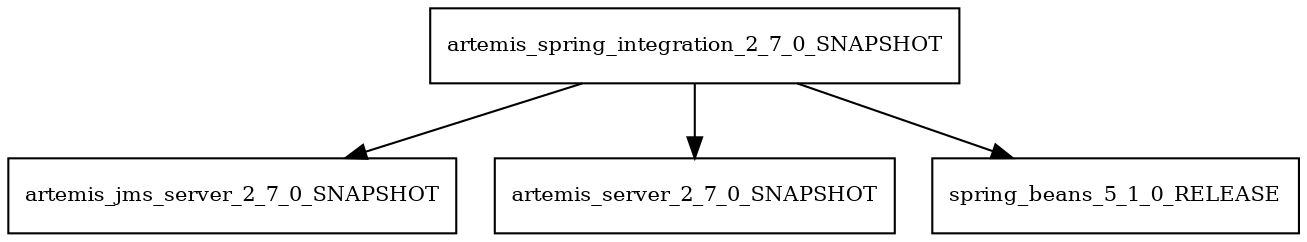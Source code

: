 digraph artemis_spring_integration_2_7_0_SNAPSHOT_dependencies {
  node [shape = box, fontsize=10.0];
  artemis_spring_integration_2_7_0_SNAPSHOT -> artemis_jms_server_2_7_0_SNAPSHOT;
  artemis_spring_integration_2_7_0_SNAPSHOT -> artemis_server_2_7_0_SNAPSHOT;
  artemis_spring_integration_2_7_0_SNAPSHOT -> spring_beans_5_1_0_RELEASE;
}
